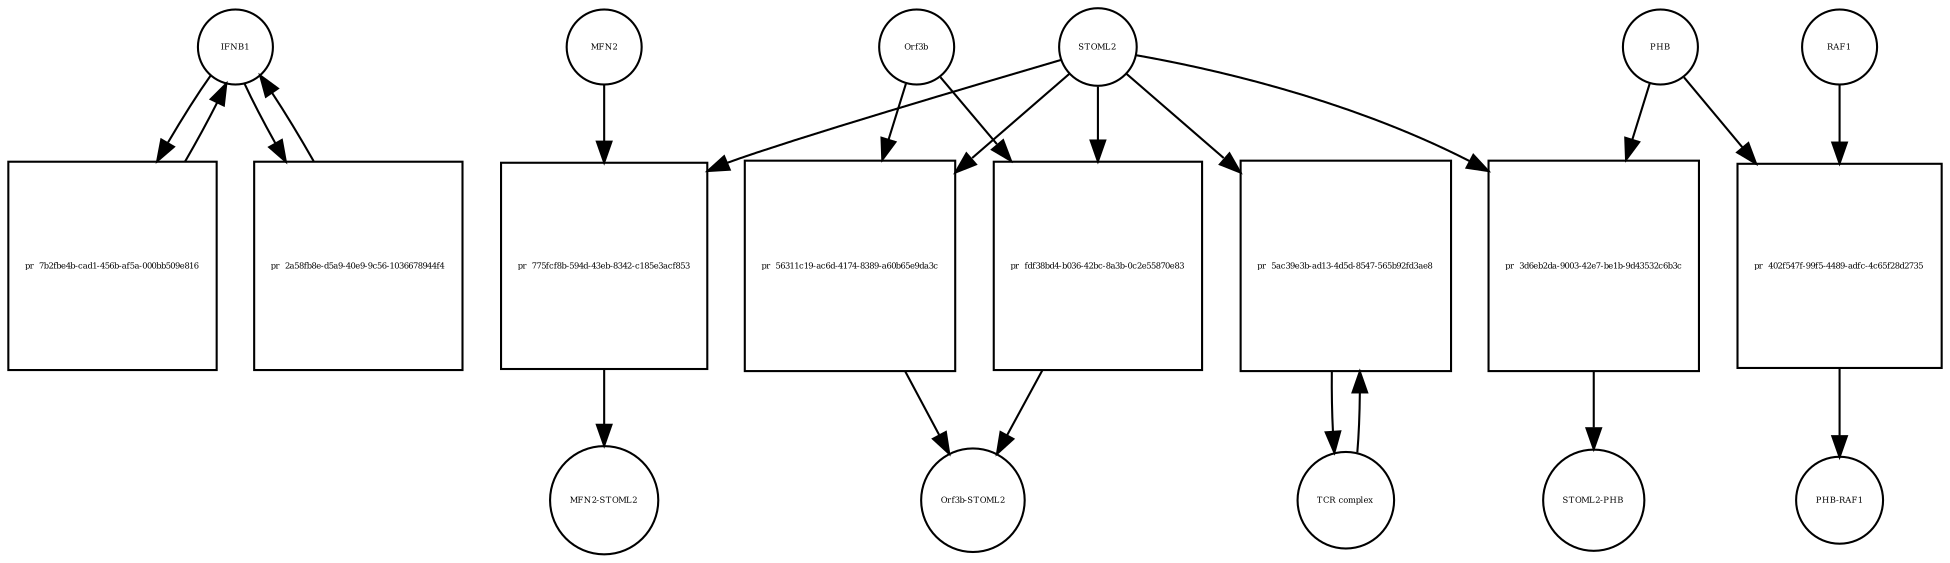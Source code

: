 strict digraph  {
IFNB1 [annotation=urn_miriam_uniprot_P01574, bipartite=0, cls=macromolecule, fontsize=4, label=IFNB1, shape=circle];
"pr_7b2fbe4b-cad1-456b-af5a-000bb509e816" [annotation="", bipartite=1, cls=process, fontsize=4, label="pr_7b2fbe4b-cad1-456b-af5a-000bb509e816", shape=square];
"pr_2a58fb8e-d5a9-40e9-9c56-1036678944f4" [annotation="", bipartite=1, cls=process, fontsize=4, label="pr_2a58fb8e-d5a9-40e9-9c56-1036678944f4", shape=square];
STOML2 [annotation=urn_miriam_pubmed_18641330, bipartite=0, cls="macromolecule multimer", fontsize=4, label=STOML2, shape=circle];
"pr_775fcf8b-594d-43eb-8342-c185e3acf853" [annotation="", bipartite=1, cls=process, fontsize=4, label="pr_775fcf8b-594d-43eb-8342-c185e3acf853", shape=square];
MFN2 [annotation=urn_miriam_uniprot_O95140, bipartite=0, cls=macromolecule, fontsize=4, label=MFN2, shape=circle];
"MFN2-STOML2" [annotation="", bipartite=0, cls=complex, fontsize=4, label="MFN2-STOML2", shape=circle];
Orf3b [annotation="", bipartite=0, cls=macromolecule, fontsize=4, label=Orf3b, shape=circle];
"pr_56311c19-ac6d-4174-8389-a60b65e9da3c" [annotation="", bipartite=1, cls=process, fontsize=4, label="pr_56311c19-ac6d-4174-8389-a60b65e9da3c", shape=square];
"Orf3b-STOML2" [annotation="", bipartite=0, cls=complex, fontsize=4, label="Orf3b-STOML2", shape=circle];
"pr_3d6eb2da-9003-42e7-be1b-9d43532c6b3c" [annotation="", bipartite=1, cls=process, fontsize=4, label="pr_3d6eb2da-9003-42e7-be1b-9d43532c6b3c", shape=square];
PHB [annotation=urn_miriam_uniprot_P35232, bipartite=0, cls=macromolecule, fontsize=4, label=PHB, shape=circle];
"STOML2-PHB" [annotation="", bipartite=0, cls=complex, fontsize=4, label="STOML2-PHB", shape=circle];
"pr_402f547f-99f5-4489-adfc-4c65f28d2735" [annotation="", bipartite=1, cls=process, fontsize=4, label="pr_402f547f-99f5-4489-adfc-4c65f28d2735", shape=square];
RAF1 [annotation=urn_miriam_uniprot_P04049, bipartite=0, cls=macromolecule, fontsize=4, label=RAF1, shape=circle];
"PHB-RAF1" [annotation="", bipartite=0, cls=complex, fontsize=4, label="PHB-RAF1", shape=circle];
"pr_fdf38bd4-b036-42bc-8a3b-0c2e55870e83" [annotation="", bipartite=1, cls=process, fontsize=4, label="pr_fdf38bd4-b036-42bc-8a3b-0c2e55870e83", shape=square];
"pr_5ac39e3b-ad13-4d5d-8547-565b92fd3ae8" [annotation="", bipartite=1, cls=process, fontsize=4, label="pr_5ac39e3b-ad13-4d5d-8547-565b92fd3ae8", shape=square];
"TCR complex" [annotation="urn_miriam_uniprot_P07766|urn_miriam_uniprot_P04234|urn_miriam_uniprot_P09693|urn_miriam_uniprot_P20963|urn_miriam_uniprot_P01848|urn_miriam_uniprot_Q9UJZ1|urn_miriam_uniprot_P0DSE2", bipartite=0, cls=complex, fontsize=4, label="TCR complex", shape=circle];
IFNB1 -> "pr_7b2fbe4b-cad1-456b-af5a-000bb509e816"  [annotation="", interaction_type=consumption];
IFNB1 -> "pr_2a58fb8e-d5a9-40e9-9c56-1036678944f4"  [annotation="", interaction_type=consumption];
"pr_7b2fbe4b-cad1-456b-af5a-000bb509e816" -> IFNB1  [annotation="", interaction_type=production];
"pr_2a58fb8e-d5a9-40e9-9c56-1036678944f4" -> IFNB1  [annotation="", interaction_type=production];
STOML2 -> "pr_775fcf8b-594d-43eb-8342-c185e3acf853"  [annotation="", interaction_type=consumption];
STOML2 -> "pr_56311c19-ac6d-4174-8389-a60b65e9da3c"  [annotation="", interaction_type=consumption];
STOML2 -> "pr_3d6eb2da-9003-42e7-be1b-9d43532c6b3c"  [annotation="", interaction_type=consumption];
STOML2 -> "pr_fdf38bd4-b036-42bc-8a3b-0c2e55870e83"  [annotation="", interaction_type=consumption];
STOML2 -> "pr_5ac39e3b-ad13-4d5d-8547-565b92fd3ae8"  [annotation="", interaction_type=consumption];
"pr_775fcf8b-594d-43eb-8342-c185e3acf853" -> "MFN2-STOML2"  [annotation="", interaction_type=production];
MFN2 -> "pr_775fcf8b-594d-43eb-8342-c185e3acf853"  [annotation="", interaction_type=consumption];
Orf3b -> "pr_56311c19-ac6d-4174-8389-a60b65e9da3c"  [annotation="", interaction_type=consumption];
Orf3b -> "pr_fdf38bd4-b036-42bc-8a3b-0c2e55870e83"  [annotation="", interaction_type=consumption];
"pr_56311c19-ac6d-4174-8389-a60b65e9da3c" -> "Orf3b-STOML2"  [annotation="", interaction_type=production];
"pr_3d6eb2da-9003-42e7-be1b-9d43532c6b3c" -> "STOML2-PHB"  [annotation="", interaction_type=production];
PHB -> "pr_3d6eb2da-9003-42e7-be1b-9d43532c6b3c"  [annotation="", interaction_type=consumption];
PHB -> "pr_402f547f-99f5-4489-adfc-4c65f28d2735"  [annotation="", interaction_type=consumption];
"pr_402f547f-99f5-4489-adfc-4c65f28d2735" -> "PHB-RAF1"  [annotation="", interaction_type=production];
RAF1 -> "pr_402f547f-99f5-4489-adfc-4c65f28d2735"  [annotation="", interaction_type=consumption];
"pr_fdf38bd4-b036-42bc-8a3b-0c2e55870e83" -> "Orf3b-STOML2"  [annotation="", interaction_type=production];
"pr_5ac39e3b-ad13-4d5d-8547-565b92fd3ae8" -> "TCR complex"  [annotation="", interaction_type=production];
"TCR complex" -> "pr_5ac39e3b-ad13-4d5d-8547-565b92fd3ae8"  [annotation="", interaction_type=consumption];
}
